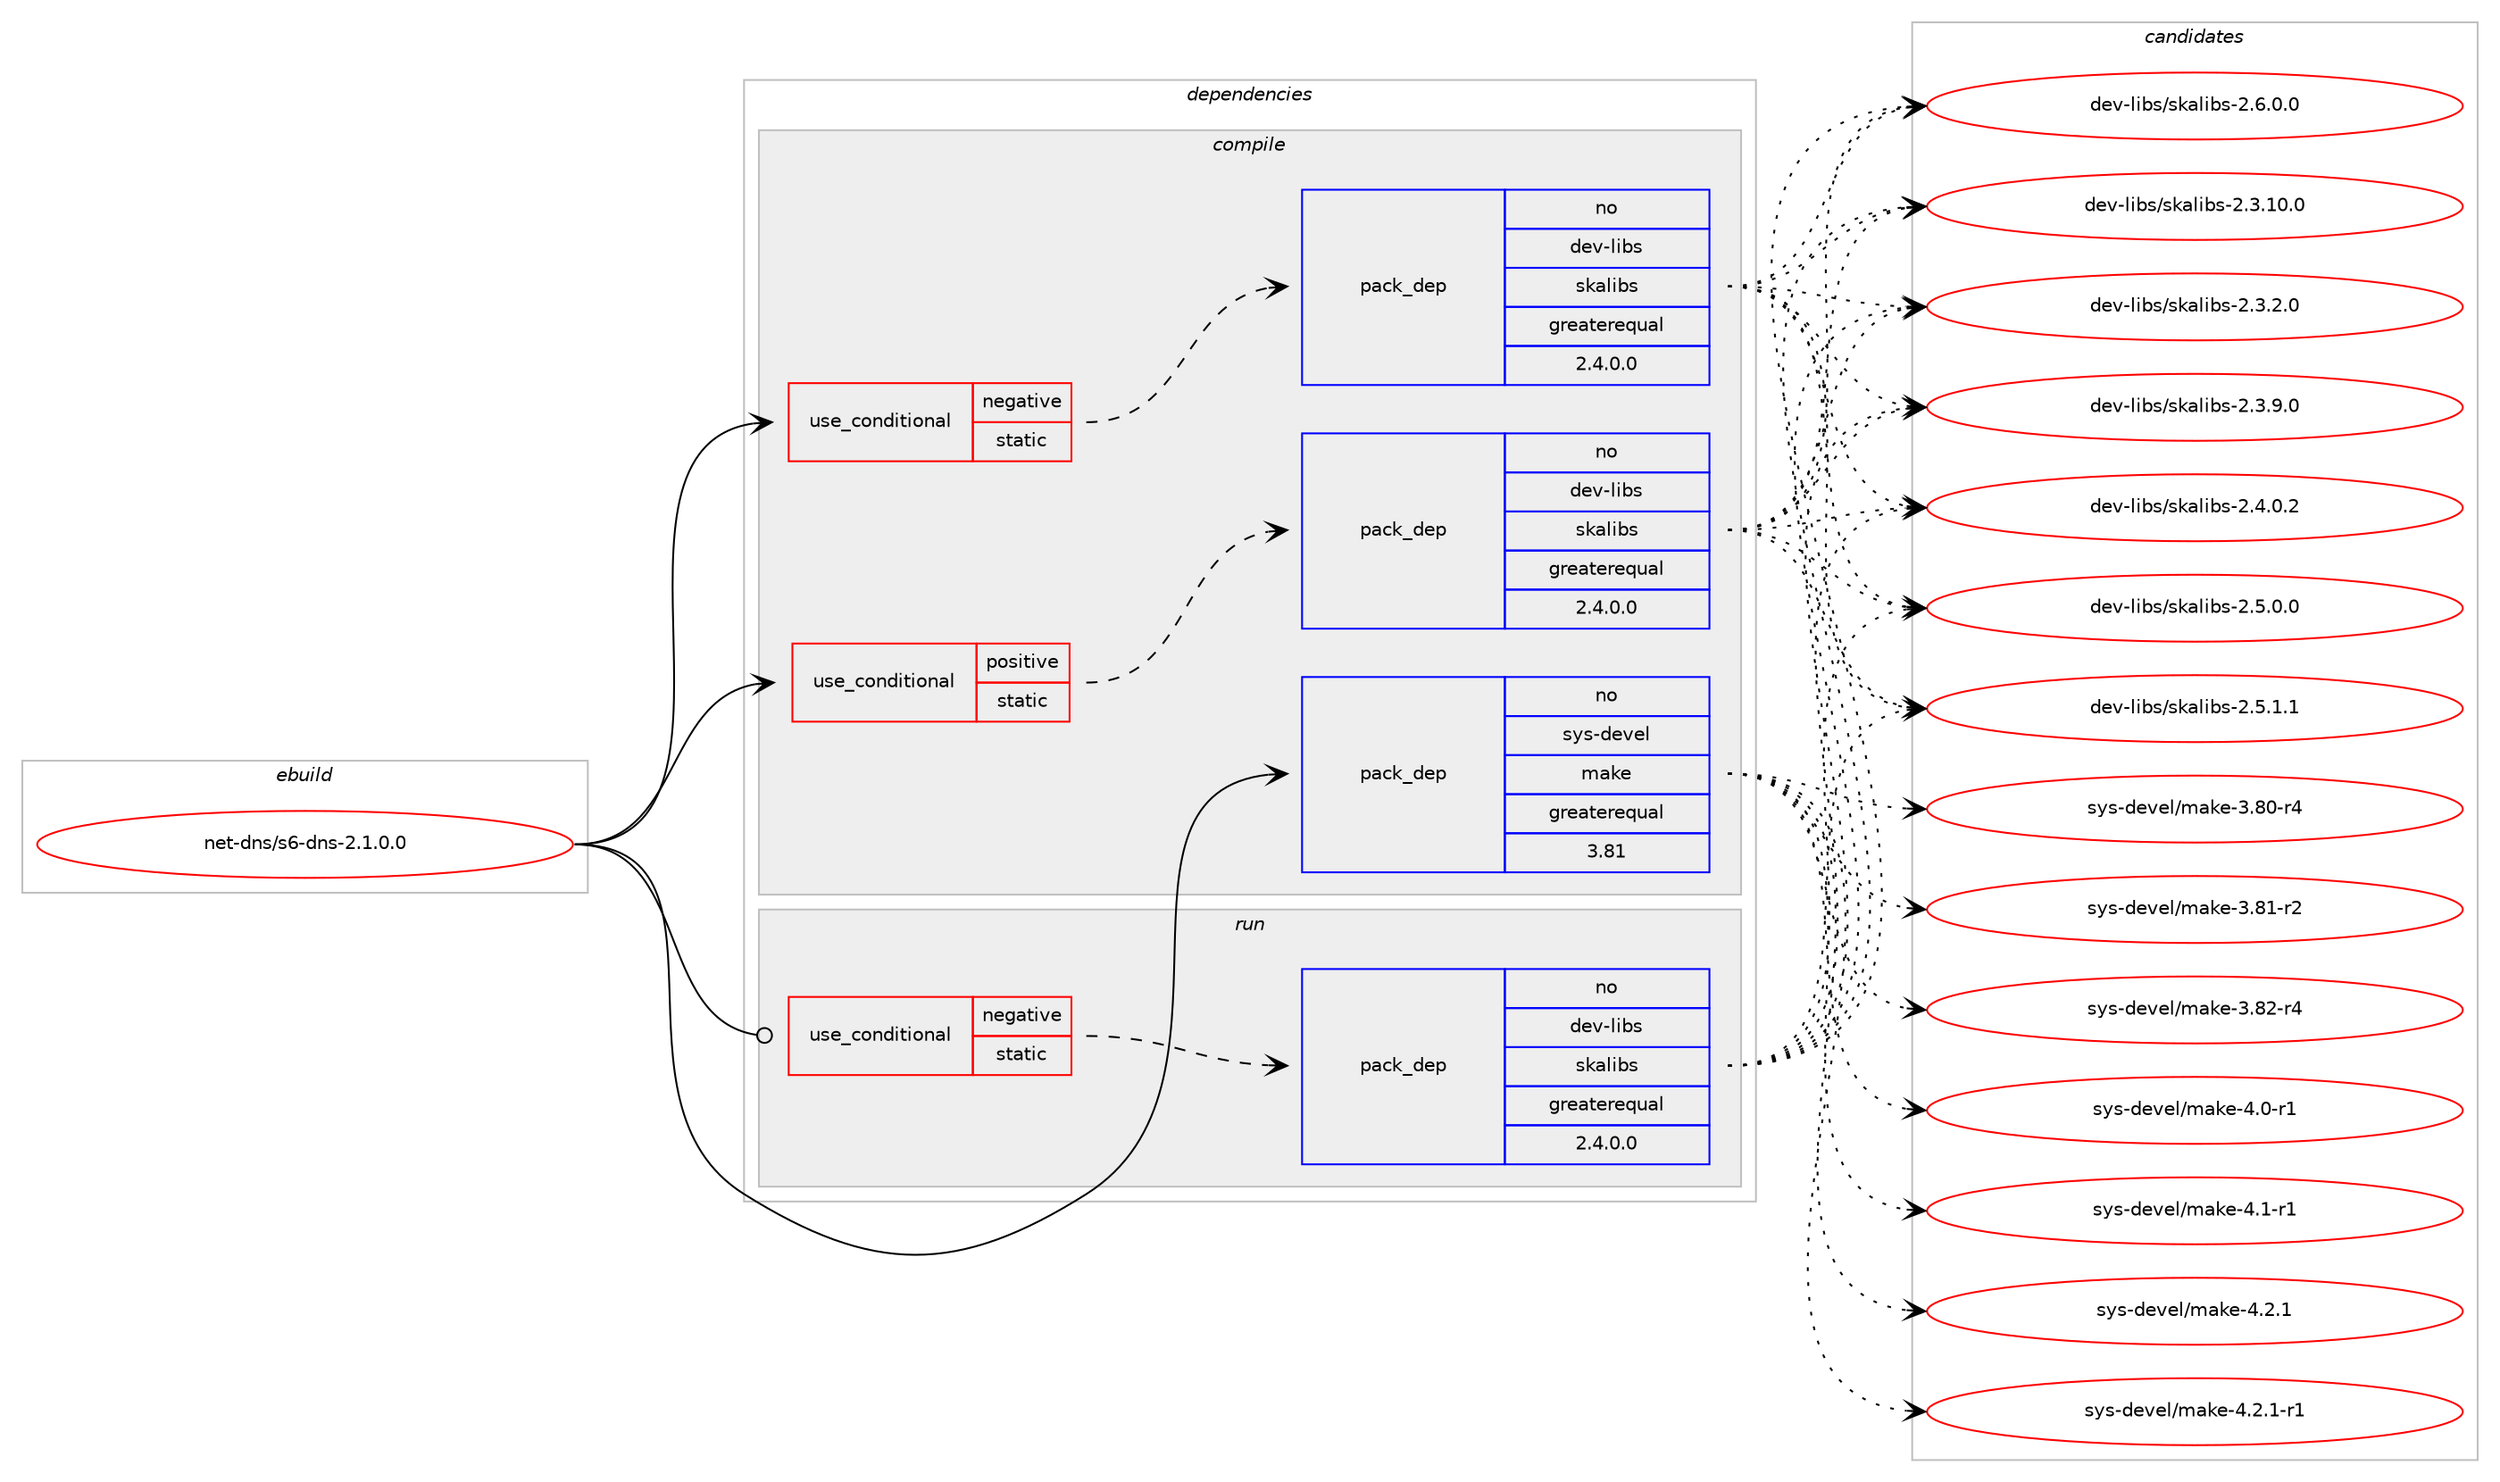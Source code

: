 digraph prolog {

# *************
# Graph options
# *************

newrank=true;
concentrate=true;
compound=true;
graph [rankdir=LR,fontname=Helvetica,fontsize=10,ranksep=1.5];#, ranksep=2.5, nodesep=0.2];
edge  [arrowhead=vee];
node  [fontname=Helvetica,fontsize=10];

# **********
# The ebuild
# **********

subgraph cluster_leftcol {
color=gray;
rank=same;
label=<<i>ebuild</i>>;
id [label="net-dns/s6-dns-2.1.0.0", color=red, width=4, href="../net-dns/s6-dns-2.1.0.0.svg"];
}

# ****************
# The dependencies
# ****************

subgraph cluster_midcol {
color=gray;
label=<<i>dependencies</i>>;
subgraph cluster_compile {
fillcolor="#eeeeee";
style=filled;
label=<<i>compile</i>>;
subgraph cond101029 {
dependency408285 [label=<<TABLE BORDER="0" CELLBORDER="1" CELLSPACING="0" CELLPADDING="4"><TR><TD ROWSPAN="3" CELLPADDING="10">use_conditional</TD></TR><TR><TD>negative</TD></TR><TR><TD>static</TD></TR></TABLE>>, shape=none, color=red];
subgraph pack300517 {
dependency408286 [label=<<TABLE BORDER="0" CELLBORDER="1" CELLSPACING="0" CELLPADDING="4" WIDTH="220"><TR><TD ROWSPAN="6" CELLPADDING="30">pack_dep</TD></TR><TR><TD WIDTH="110">no</TD></TR><TR><TD>dev-libs</TD></TR><TR><TD>skalibs</TD></TR><TR><TD>greaterequal</TD></TR><TR><TD>2.4.0.0</TD></TR></TABLE>>, shape=none, color=blue];
}
dependency408285:e -> dependency408286:w [weight=20,style="dashed",arrowhead="vee"];
}
id:e -> dependency408285:w [weight=20,style="solid",arrowhead="vee"];
subgraph cond101030 {
dependency408287 [label=<<TABLE BORDER="0" CELLBORDER="1" CELLSPACING="0" CELLPADDING="4"><TR><TD ROWSPAN="3" CELLPADDING="10">use_conditional</TD></TR><TR><TD>positive</TD></TR><TR><TD>static</TD></TR></TABLE>>, shape=none, color=red];
subgraph pack300518 {
dependency408288 [label=<<TABLE BORDER="0" CELLBORDER="1" CELLSPACING="0" CELLPADDING="4" WIDTH="220"><TR><TD ROWSPAN="6" CELLPADDING="30">pack_dep</TD></TR><TR><TD WIDTH="110">no</TD></TR><TR><TD>dev-libs</TD></TR><TR><TD>skalibs</TD></TR><TR><TD>greaterequal</TD></TR><TR><TD>2.4.0.0</TD></TR></TABLE>>, shape=none, color=blue];
}
dependency408287:e -> dependency408288:w [weight=20,style="dashed",arrowhead="vee"];
}
id:e -> dependency408287:w [weight=20,style="solid",arrowhead="vee"];
subgraph pack300519 {
dependency408289 [label=<<TABLE BORDER="0" CELLBORDER="1" CELLSPACING="0" CELLPADDING="4" WIDTH="220"><TR><TD ROWSPAN="6" CELLPADDING="30">pack_dep</TD></TR><TR><TD WIDTH="110">no</TD></TR><TR><TD>sys-devel</TD></TR><TR><TD>make</TD></TR><TR><TD>greaterequal</TD></TR><TR><TD>3.81</TD></TR></TABLE>>, shape=none, color=blue];
}
id:e -> dependency408289:w [weight=20,style="solid",arrowhead="vee"];
}
subgraph cluster_compileandrun {
fillcolor="#eeeeee";
style=filled;
label=<<i>compile and run</i>>;
}
subgraph cluster_run {
fillcolor="#eeeeee";
style=filled;
label=<<i>run</i>>;
subgraph cond101031 {
dependency408290 [label=<<TABLE BORDER="0" CELLBORDER="1" CELLSPACING="0" CELLPADDING="4"><TR><TD ROWSPAN="3" CELLPADDING="10">use_conditional</TD></TR><TR><TD>negative</TD></TR><TR><TD>static</TD></TR></TABLE>>, shape=none, color=red];
subgraph pack300520 {
dependency408291 [label=<<TABLE BORDER="0" CELLBORDER="1" CELLSPACING="0" CELLPADDING="4" WIDTH="220"><TR><TD ROWSPAN="6" CELLPADDING="30">pack_dep</TD></TR><TR><TD WIDTH="110">no</TD></TR><TR><TD>dev-libs</TD></TR><TR><TD>skalibs</TD></TR><TR><TD>greaterequal</TD></TR><TR><TD>2.4.0.0</TD></TR></TABLE>>, shape=none, color=blue];
}
dependency408290:e -> dependency408291:w [weight=20,style="dashed",arrowhead="vee"];
}
id:e -> dependency408290:w [weight=20,style="solid",arrowhead="odot"];
}
}

# **************
# The candidates
# **************

subgraph cluster_choices {
rank=same;
color=gray;
label=<<i>candidates</i>>;

subgraph choice300517 {
color=black;
nodesep=1;
choice1001011184510810598115471151079710810598115455046514649484648 [label="dev-libs/skalibs-2.3.10.0", color=red, width=4,href="../dev-libs/skalibs-2.3.10.0.svg"];
choice10010111845108105981154711510797108105981154550465146504648 [label="dev-libs/skalibs-2.3.2.0", color=red, width=4,href="../dev-libs/skalibs-2.3.2.0.svg"];
choice10010111845108105981154711510797108105981154550465146574648 [label="dev-libs/skalibs-2.3.9.0", color=red, width=4,href="../dev-libs/skalibs-2.3.9.0.svg"];
choice10010111845108105981154711510797108105981154550465246484650 [label="dev-libs/skalibs-2.4.0.2", color=red, width=4,href="../dev-libs/skalibs-2.4.0.2.svg"];
choice10010111845108105981154711510797108105981154550465346484648 [label="dev-libs/skalibs-2.5.0.0", color=red, width=4,href="../dev-libs/skalibs-2.5.0.0.svg"];
choice10010111845108105981154711510797108105981154550465346494649 [label="dev-libs/skalibs-2.5.1.1", color=red, width=4,href="../dev-libs/skalibs-2.5.1.1.svg"];
choice10010111845108105981154711510797108105981154550465446484648 [label="dev-libs/skalibs-2.6.0.0", color=red, width=4,href="../dev-libs/skalibs-2.6.0.0.svg"];
dependency408286:e -> choice1001011184510810598115471151079710810598115455046514649484648:w [style=dotted,weight="100"];
dependency408286:e -> choice10010111845108105981154711510797108105981154550465146504648:w [style=dotted,weight="100"];
dependency408286:e -> choice10010111845108105981154711510797108105981154550465146574648:w [style=dotted,weight="100"];
dependency408286:e -> choice10010111845108105981154711510797108105981154550465246484650:w [style=dotted,weight="100"];
dependency408286:e -> choice10010111845108105981154711510797108105981154550465346484648:w [style=dotted,weight="100"];
dependency408286:e -> choice10010111845108105981154711510797108105981154550465346494649:w [style=dotted,weight="100"];
dependency408286:e -> choice10010111845108105981154711510797108105981154550465446484648:w [style=dotted,weight="100"];
}
subgraph choice300518 {
color=black;
nodesep=1;
choice1001011184510810598115471151079710810598115455046514649484648 [label="dev-libs/skalibs-2.3.10.0", color=red, width=4,href="../dev-libs/skalibs-2.3.10.0.svg"];
choice10010111845108105981154711510797108105981154550465146504648 [label="dev-libs/skalibs-2.3.2.0", color=red, width=4,href="../dev-libs/skalibs-2.3.2.0.svg"];
choice10010111845108105981154711510797108105981154550465146574648 [label="dev-libs/skalibs-2.3.9.0", color=red, width=4,href="../dev-libs/skalibs-2.3.9.0.svg"];
choice10010111845108105981154711510797108105981154550465246484650 [label="dev-libs/skalibs-2.4.0.2", color=red, width=4,href="../dev-libs/skalibs-2.4.0.2.svg"];
choice10010111845108105981154711510797108105981154550465346484648 [label="dev-libs/skalibs-2.5.0.0", color=red, width=4,href="../dev-libs/skalibs-2.5.0.0.svg"];
choice10010111845108105981154711510797108105981154550465346494649 [label="dev-libs/skalibs-2.5.1.1", color=red, width=4,href="../dev-libs/skalibs-2.5.1.1.svg"];
choice10010111845108105981154711510797108105981154550465446484648 [label="dev-libs/skalibs-2.6.0.0", color=red, width=4,href="../dev-libs/skalibs-2.6.0.0.svg"];
dependency408288:e -> choice1001011184510810598115471151079710810598115455046514649484648:w [style=dotted,weight="100"];
dependency408288:e -> choice10010111845108105981154711510797108105981154550465146504648:w [style=dotted,weight="100"];
dependency408288:e -> choice10010111845108105981154711510797108105981154550465146574648:w [style=dotted,weight="100"];
dependency408288:e -> choice10010111845108105981154711510797108105981154550465246484650:w [style=dotted,weight="100"];
dependency408288:e -> choice10010111845108105981154711510797108105981154550465346484648:w [style=dotted,weight="100"];
dependency408288:e -> choice10010111845108105981154711510797108105981154550465346494649:w [style=dotted,weight="100"];
dependency408288:e -> choice10010111845108105981154711510797108105981154550465446484648:w [style=dotted,weight="100"];
}
subgraph choice300519 {
color=black;
nodesep=1;
choice11512111545100101118101108471099710710145514656484511452 [label="sys-devel/make-3.80-r4", color=red, width=4,href="../sys-devel/make-3.80-r4.svg"];
choice11512111545100101118101108471099710710145514656494511450 [label="sys-devel/make-3.81-r2", color=red, width=4,href="../sys-devel/make-3.81-r2.svg"];
choice11512111545100101118101108471099710710145514656504511452 [label="sys-devel/make-3.82-r4", color=red, width=4,href="../sys-devel/make-3.82-r4.svg"];
choice115121115451001011181011084710997107101455246484511449 [label="sys-devel/make-4.0-r1", color=red, width=4,href="../sys-devel/make-4.0-r1.svg"];
choice115121115451001011181011084710997107101455246494511449 [label="sys-devel/make-4.1-r1", color=red, width=4,href="../sys-devel/make-4.1-r1.svg"];
choice115121115451001011181011084710997107101455246504649 [label="sys-devel/make-4.2.1", color=red, width=4,href="../sys-devel/make-4.2.1.svg"];
choice1151211154510010111810110847109971071014552465046494511449 [label="sys-devel/make-4.2.1-r1", color=red, width=4,href="../sys-devel/make-4.2.1-r1.svg"];
dependency408289:e -> choice11512111545100101118101108471099710710145514656484511452:w [style=dotted,weight="100"];
dependency408289:e -> choice11512111545100101118101108471099710710145514656494511450:w [style=dotted,weight="100"];
dependency408289:e -> choice11512111545100101118101108471099710710145514656504511452:w [style=dotted,weight="100"];
dependency408289:e -> choice115121115451001011181011084710997107101455246484511449:w [style=dotted,weight="100"];
dependency408289:e -> choice115121115451001011181011084710997107101455246494511449:w [style=dotted,weight="100"];
dependency408289:e -> choice115121115451001011181011084710997107101455246504649:w [style=dotted,weight="100"];
dependency408289:e -> choice1151211154510010111810110847109971071014552465046494511449:w [style=dotted,weight="100"];
}
subgraph choice300520 {
color=black;
nodesep=1;
choice1001011184510810598115471151079710810598115455046514649484648 [label="dev-libs/skalibs-2.3.10.0", color=red, width=4,href="../dev-libs/skalibs-2.3.10.0.svg"];
choice10010111845108105981154711510797108105981154550465146504648 [label="dev-libs/skalibs-2.3.2.0", color=red, width=4,href="../dev-libs/skalibs-2.3.2.0.svg"];
choice10010111845108105981154711510797108105981154550465146574648 [label="dev-libs/skalibs-2.3.9.0", color=red, width=4,href="../dev-libs/skalibs-2.3.9.0.svg"];
choice10010111845108105981154711510797108105981154550465246484650 [label="dev-libs/skalibs-2.4.0.2", color=red, width=4,href="../dev-libs/skalibs-2.4.0.2.svg"];
choice10010111845108105981154711510797108105981154550465346484648 [label="dev-libs/skalibs-2.5.0.0", color=red, width=4,href="../dev-libs/skalibs-2.5.0.0.svg"];
choice10010111845108105981154711510797108105981154550465346494649 [label="dev-libs/skalibs-2.5.1.1", color=red, width=4,href="../dev-libs/skalibs-2.5.1.1.svg"];
choice10010111845108105981154711510797108105981154550465446484648 [label="dev-libs/skalibs-2.6.0.0", color=red, width=4,href="../dev-libs/skalibs-2.6.0.0.svg"];
dependency408291:e -> choice1001011184510810598115471151079710810598115455046514649484648:w [style=dotted,weight="100"];
dependency408291:e -> choice10010111845108105981154711510797108105981154550465146504648:w [style=dotted,weight="100"];
dependency408291:e -> choice10010111845108105981154711510797108105981154550465146574648:w [style=dotted,weight="100"];
dependency408291:e -> choice10010111845108105981154711510797108105981154550465246484650:w [style=dotted,weight="100"];
dependency408291:e -> choice10010111845108105981154711510797108105981154550465346484648:w [style=dotted,weight="100"];
dependency408291:e -> choice10010111845108105981154711510797108105981154550465346494649:w [style=dotted,weight="100"];
dependency408291:e -> choice10010111845108105981154711510797108105981154550465446484648:w [style=dotted,weight="100"];
}
}

}
